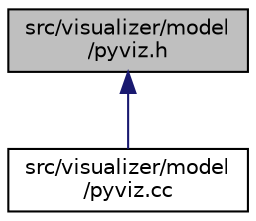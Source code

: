 digraph "src/visualizer/model/pyviz.h"
{
 // LATEX_PDF_SIZE
  edge [fontname="Helvetica",fontsize="10",labelfontname="Helvetica",labelfontsize="10"];
  node [fontname="Helvetica",fontsize="10",shape=record];
  Node1 [label="src/visualizer/model\l/pyviz.h",height=0.2,width=0.4,color="black", fillcolor="grey75", style="filled", fontcolor="black",tooltip=" "];
  Node1 -> Node2 [dir="back",color="midnightblue",fontsize="10",style="solid",fontname="Helvetica"];
  Node2 [label="src/visualizer/model\l/pyviz.cc",height=0.2,width=0.4,color="black", fillcolor="white", style="filled",URL="$pyviz_8cc.html",tooltip=" "];
}
